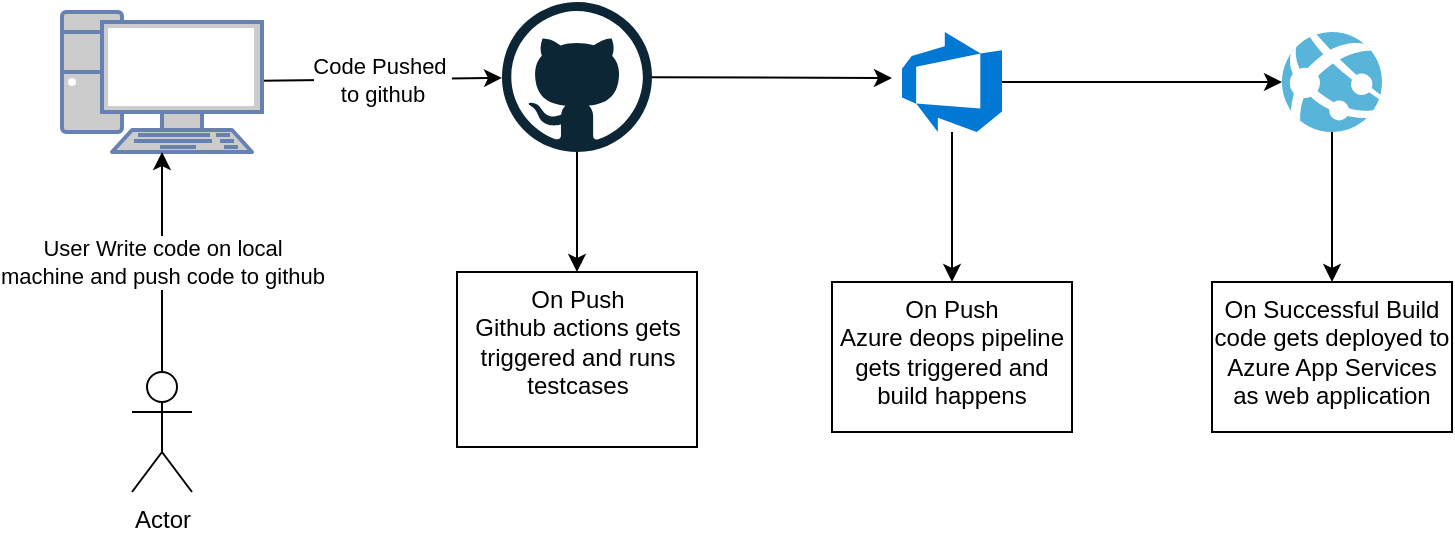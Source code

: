 <mxfile>
    <diagram id="HOeaKhsMxmbAKQn010e5" name="Page-1">
        <mxGraphModel dx="1320" dy="790" grid="1" gridSize="10" guides="1" tooltips="1" connect="1" arrows="1" fold="1" page="1" pageScale="1" pageWidth="850" pageHeight="1100" math="0" shadow="0">
            <root>
                <mxCell id="0"/>
                <mxCell id="1" parent="0"/>
                <mxCell id="6" value="Code Pushed&amp;nbsp;&lt;br&gt;to github" style="edgeStyle=none;html=1;" edge="1" parent="1" source="2" target="5">
                    <mxGeometry relative="1" as="geometry"/>
                </mxCell>
                <mxCell id="2" value="" style="fontColor=#0066CC;verticalAlign=top;verticalLabelPosition=bottom;labelPosition=center;align=center;html=1;outlineConnect=0;fillColor=#CCCCCC;strokeColor=#6881B3;gradientColor=none;gradientDirection=north;strokeWidth=2;shape=mxgraph.networks.pc;" vertex="1" parent="1">
                    <mxGeometry x="70" y="260" width="100" height="70" as="geometry"/>
                </mxCell>
                <mxCell id="4" value="User Write code on local &lt;br&gt;machine and push code to github" style="edgeStyle=none;html=1;" edge="1" parent="1" source="3" target="2">
                    <mxGeometry relative="1" as="geometry"/>
                </mxCell>
                <mxCell id="3" value="Actor" style="shape=umlActor;verticalLabelPosition=bottom;verticalAlign=top;html=1;outlineConnect=0;" vertex="1" parent="1">
                    <mxGeometry x="105" y="440" width="30" height="60" as="geometry"/>
                </mxCell>
                <mxCell id="8" value="" style="edgeStyle=none;html=1;" edge="1" parent="1" source="5" target="7">
                    <mxGeometry relative="1" as="geometry"/>
                </mxCell>
                <mxCell id="10" style="edgeStyle=none;html=1;entryX=-0.1;entryY=0.46;entryDx=0;entryDy=0;entryPerimeter=0;" edge="1" parent="1" source="5" target="9">
                    <mxGeometry relative="1" as="geometry"/>
                </mxCell>
                <mxCell id="5" value="" style="dashed=0;outlineConnect=0;html=1;align=center;labelPosition=center;verticalLabelPosition=bottom;verticalAlign=top;shape=mxgraph.weblogos.github" vertex="1" parent="1">
                    <mxGeometry x="290" y="255" width="75" height="75" as="geometry"/>
                </mxCell>
                <mxCell id="7" value="On Push&lt;br&gt;Github actions gets triggered and runs testcases" style="whiteSpace=wrap;html=1;verticalAlign=top;dashed=0;" vertex="1" parent="1">
                    <mxGeometry x="267.5" y="390" width="120" height="87.5" as="geometry"/>
                </mxCell>
                <mxCell id="12" value="" style="edgeStyle=none;html=1;" edge="1" parent="1" source="9" target="11">
                    <mxGeometry relative="1" as="geometry"/>
                </mxCell>
                <mxCell id="14" style="edgeStyle=none;html=1;" edge="1" parent="1" source="9" target="13">
                    <mxGeometry relative="1" as="geometry"/>
                </mxCell>
                <mxCell id="9" value="" style="sketch=0;aspect=fixed;html=1;points=[];align=center;image;fontSize=12;image=img/lib/mscae/Azure_DevOps.svg;" vertex="1" parent="1">
                    <mxGeometry x="490" y="270" width="50" height="50" as="geometry"/>
                </mxCell>
                <mxCell id="11" value="On Push&lt;br&gt;Azure deops pipeline gets triggered and build happens" style="whiteSpace=wrap;html=1;verticalAlign=top;sketch=0;labelBackgroundColor=default;" vertex="1" parent="1">
                    <mxGeometry x="455" y="395" width="120" height="75" as="geometry"/>
                </mxCell>
                <mxCell id="16" value="" style="edgeStyle=none;html=1;" edge="1" parent="1" source="13" target="15">
                    <mxGeometry relative="1" as="geometry"/>
                </mxCell>
                <mxCell id="13" value="" style="sketch=0;aspect=fixed;html=1;points=[];align=center;image;fontSize=12;image=img/lib/mscae/App_Services.svg;" vertex="1" parent="1">
                    <mxGeometry x="680" y="270" width="50" height="50" as="geometry"/>
                </mxCell>
                <mxCell id="15" value="On Successful Build code gets deployed to Azure App Services as web application" style="whiteSpace=wrap;html=1;verticalAlign=top;sketch=0;labelBackgroundColor=default;" vertex="1" parent="1">
                    <mxGeometry x="645" y="395" width="120" height="75" as="geometry"/>
                </mxCell>
            </root>
        </mxGraphModel>
    </diagram>
</mxfile>